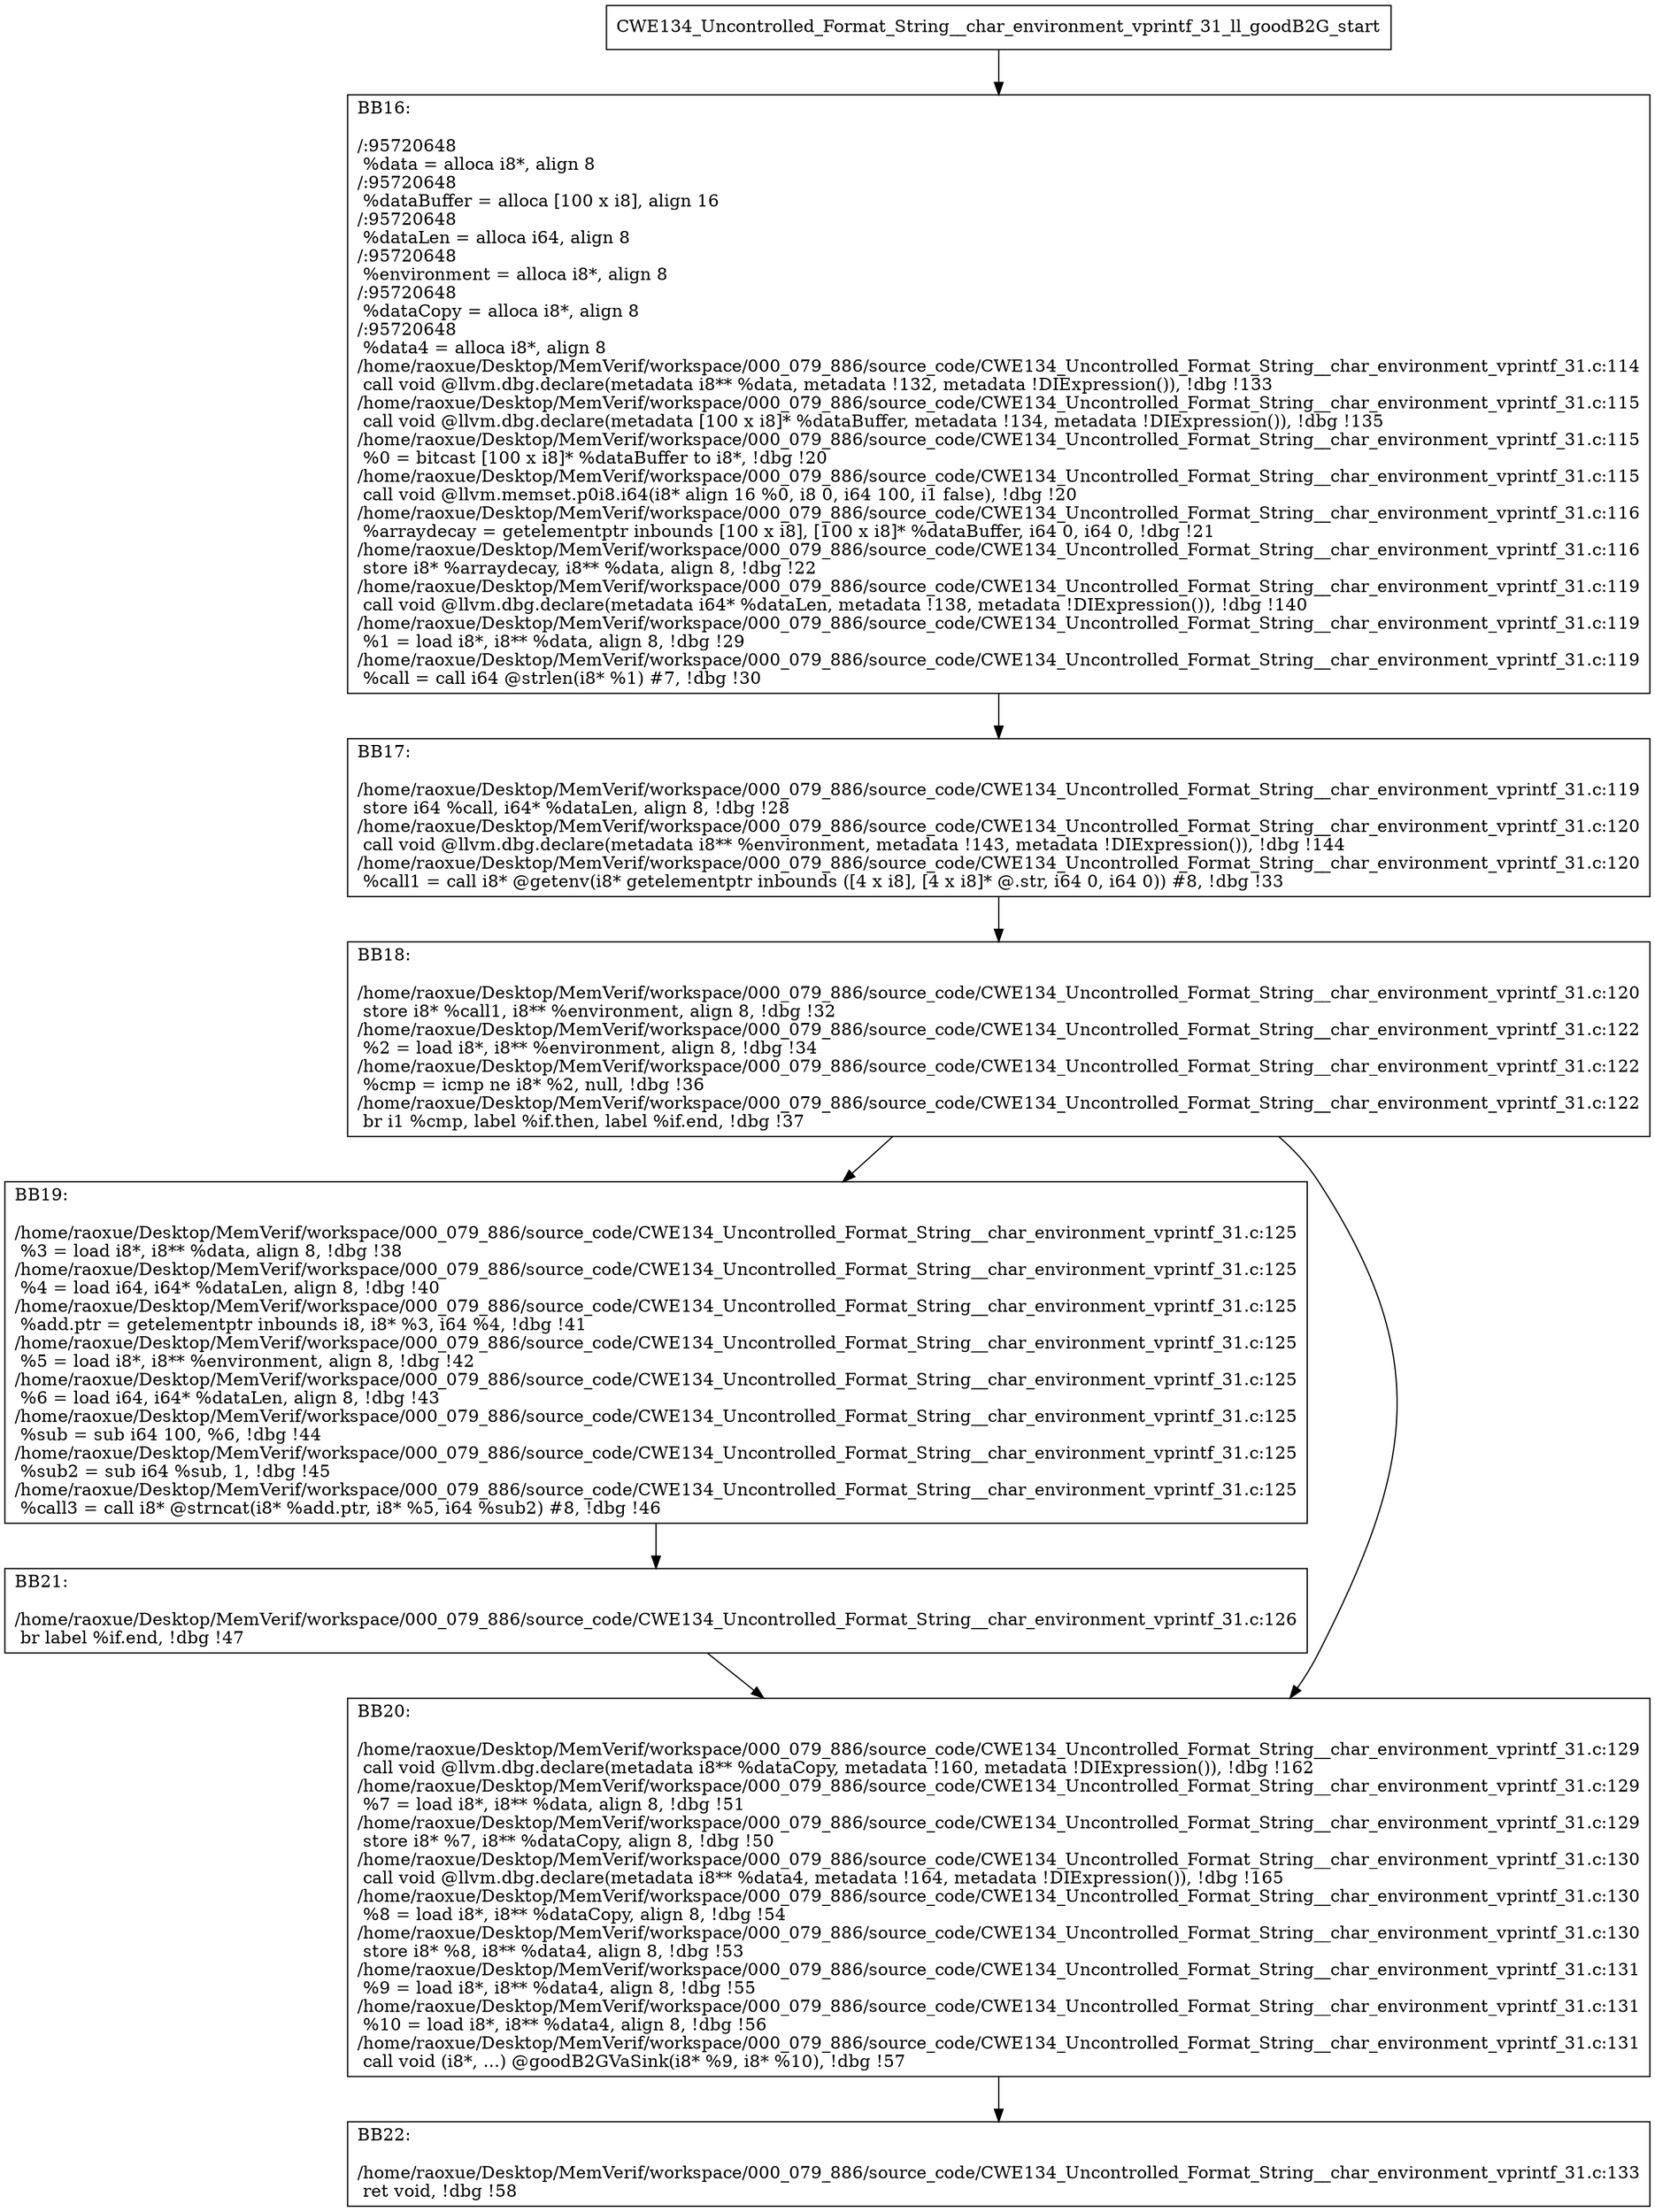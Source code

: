 digraph "CFG for'CWE134_Uncontrolled_Format_String__char_environment_vprintf_31_ll_goodB2G' function" {
	BBCWE134_Uncontrolled_Format_String__char_environment_vprintf_31_ll_goodB2G_start[shape=record,label="{CWE134_Uncontrolled_Format_String__char_environment_vprintf_31_ll_goodB2G_start}"];
	BBCWE134_Uncontrolled_Format_String__char_environment_vprintf_31_ll_goodB2G_start-> CWE134_Uncontrolled_Format_String__char_environment_vprintf_31_ll_goodB2GBB16;
	CWE134_Uncontrolled_Format_String__char_environment_vprintf_31_ll_goodB2GBB16 [shape=record, label="{BB16:\l\l/:95720648\l
  %data = alloca i8*, align 8\l
/:95720648\l
  %dataBuffer = alloca [100 x i8], align 16\l
/:95720648\l
  %dataLen = alloca i64, align 8\l
/:95720648\l
  %environment = alloca i8*, align 8\l
/:95720648\l
  %dataCopy = alloca i8*, align 8\l
/:95720648\l
  %data4 = alloca i8*, align 8\l
/home/raoxue/Desktop/MemVerif/workspace/000_079_886/source_code/CWE134_Uncontrolled_Format_String__char_environment_vprintf_31.c:114\l
  call void @llvm.dbg.declare(metadata i8** %data, metadata !132, metadata !DIExpression()), !dbg !133\l
/home/raoxue/Desktop/MemVerif/workspace/000_079_886/source_code/CWE134_Uncontrolled_Format_String__char_environment_vprintf_31.c:115\l
  call void @llvm.dbg.declare(metadata [100 x i8]* %dataBuffer, metadata !134, metadata !DIExpression()), !dbg !135\l
/home/raoxue/Desktop/MemVerif/workspace/000_079_886/source_code/CWE134_Uncontrolled_Format_String__char_environment_vprintf_31.c:115\l
  %0 = bitcast [100 x i8]* %dataBuffer to i8*, !dbg !20\l
/home/raoxue/Desktop/MemVerif/workspace/000_079_886/source_code/CWE134_Uncontrolled_Format_String__char_environment_vprintf_31.c:115\l
  call void @llvm.memset.p0i8.i64(i8* align 16 %0, i8 0, i64 100, i1 false), !dbg !20\l
/home/raoxue/Desktop/MemVerif/workspace/000_079_886/source_code/CWE134_Uncontrolled_Format_String__char_environment_vprintf_31.c:116\l
  %arraydecay = getelementptr inbounds [100 x i8], [100 x i8]* %dataBuffer, i64 0, i64 0, !dbg !21\l
/home/raoxue/Desktop/MemVerif/workspace/000_079_886/source_code/CWE134_Uncontrolled_Format_String__char_environment_vprintf_31.c:116\l
  store i8* %arraydecay, i8** %data, align 8, !dbg !22\l
/home/raoxue/Desktop/MemVerif/workspace/000_079_886/source_code/CWE134_Uncontrolled_Format_String__char_environment_vprintf_31.c:119\l
  call void @llvm.dbg.declare(metadata i64* %dataLen, metadata !138, metadata !DIExpression()), !dbg !140\l
/home/raoxue/Desktop/MemVerif/workspace/000_079_886/source_code/CWE134_Uncontrolled_Format_String__char_environment_vprintf_31.c:119\l
  %1 = load i8*, i8** %data, align 8, !dbg !29\l
/home/raoxue/Desktop/MemVerif/workspace/000_079_886/source_code/CWE134_Uncontrolled_Format_String__char_environment_vprintf_31.c:119\l
  %call = call i64 @strlen(i8* %1) #7, !dbg !30\l
}"];
	CWE134_Uncontrolled_Format_String__char_environment_vprintf_31_ll_goodB2GBB16-> CWE134_Uncontrolled_Format_String__char_environment_vprintf_31_ll_goodB2GBB17;
	CWE134_Uncontrolled_Format_String__char_environment_vprintf_31_ll_goodB2GBB17 [shape=record, label="{BB17:\l\l/home/raoxue/Desktop/MemVerif/workspace/000_079_886/source_code/CWE134_Uncontrolled_Format_String__char_environment_vprintf_31.c:119\l
  store i64 %call, i64* %dataLen, align 8, !dbg !28\l
/home/raoxue/Desktop/MemVerif/workspace/000_079_886/source_code/CWE134_Uncontrolled_Format_String__char_environment_vprintf_31.c:120\l
  call void @llvm.dbg.declare(metadata i8** %environment, metadata !143, metadata !DIExpression()), !dbg !144\l
/home/raoxue/Desktop/MemVerif/workspace/000_079_886/source_code/CWE134_Uncontrolled_Format_String__char_environment_vprintf_31.c:120\l
  %call1 = call i8* @getenv(i8* getelementptr inbounds ([4 x i8], [4 x i8]* @.str, i64 0, i64 0)) #8, !dbg !33\l
}"];
	CWE134_Uncontrolled_Format_String__char_environment_vprintf_31_ll_goodB2GBB17-> CWE134_Uncontrolled_Format_String__char_environment_vprintf_31_ll_goodB2GBB18;
	CWE134_Uncontrolled_Format_String__char_environment_vprintf_31_ll_goodB2GBB18 [shape=record, label="{BB18:\l\l/home/raoxue/Desktop/MemVerif/workspace/000_079_886/source_code/CWE134_Uncontrolled_Format_String__char_environment_vprintf_31.c:120\l
  store i8* %call1, i8** %environment, align 8, !dbg !32\l
/home/raoxue/Desktop/MemVerif/workspace/000_079_886/source_code/CWE134_Uncontrolled_Format_String__char_environment_vprintf_31.c:122\l
  %2 = load i8*, i8** %environment, align 8, !dbg !34\l
/home/raoxue/Desktop/MemVerif/workspace/000_079_886/source_code/CWE134_Uncontrolled_Format_String__char_environment_vprintf_31.c:122\l
  %cmp = icmp ne i8* %2, null, !dbg !36\l
/home/raoxue/Desktop/MemVerif/workspace/000_079_886/source_code/CWE134_Uncontrolled_Format_String__char_environment_vprintf_31.c:122\l
  br i1 %cmp, label %if.then, label %if.end, !dbg !37\l
}"];
	CWE134_Uncontrolled_Format_String__char_environment_vprintf_31_ll_goodB2GBB18-> CWE134_Uncontrolled_Format_String__char_environment_vprintf_31_ll_goodB2GBB19;
	CWE134_Uncontrolled_Format_String__char_environment_vprintf_31_ll_goodB2GBB18-> CWE134_Uncontrolled_Format_String__char_environment_vprintf_31_ll_goodB2GBB20;
	CWE134_Uncontrolled_Format_String__char_environment_vprintf_31_ll_goodB2GBB19 [shape=record, label="{BB19:\l\l/home/raoxue/Desktop/MemVerif/workspace/000_079_886/source_code/CWE134_Uncontrolled_Format_String__char_environment_vprintf_31.c:125\l
  %3 = load i8*, i8** %data, align 8, !dbg !38\l
/home/raoxue/Desktop/MemVerif/workspace/000_079_886/source_code/CWE134_Uncontrolled_Format_String__char_environment_vprintf_31.c:125\l
  %4 = load i64, i64* %dataLen, align 8, !dbg !40\l
/home/raoxue/Desktop/MemVerif/workspace/000_079_886/source_code/CWE134_Uncontrolled_Format_String__char_environment_vprintf_31.c:125\l
  %add.ptr = getelementptr inbounds i8, i8* %3, i64 %4, !dbg !41\l
/home/raoxue/Desktop/MemVerif/workspace/000_079_886/source_code/CWE134_Uncontrolled_Format_String__char_environment_vprintf_31.c:125\l
  %5 = load i8*, i8** %environment, align 8, !dbg !42\l
/home/raoxue/Desktop/MemVerif/workspace/000_079_886/source_code/CWE134_Uncontrolled_Format_String__char_environment_vprintf_31.c:125\l
  %6 = load i64, i64* %dataLen, align 8, !dbg !43\l
/home/raoxue/Desktop/MemVerif/workspace/000_079_886/source_code/CWE134_Uncontrolled_Format_String__char_environment_vprintf_31.c:125\l
  %sub = sub i64 100, %6, !dbg !44\l
/home/raoxue/Desktop/MemVerif/workspace/000_079_886/source_code/CWE134_Uncontrolled_Format_String__char_environment_vprintf_31.c:125\l
  %sub2 = sub i64 %sub, 1, !dbg !45\l
/home/raoxue/Desktop/MemVerif/workspace/000_079_886/source_code/CWE134_Uncontrolled_Format_String__char_environment_vprintf_31.c:125\l
  %call3 = call i8* @strncat(i8* %add.ptr, i8* %5, i64 %sub2) #8, !dbg !46\l
}"];
	CWE134_Uncontrolled_Format_String__char_environment_vprintf_31_ll_goodB2GBB19-> CWE134_Uncontrolled_Format_String__char_environment_vprintf_31_ll_goodB2GBB21;
	CWE134_Uncontrolled_Format_String__char_environment_vprintf_31_ll_goodB2GBB21 [shape=record, label="{BB21:\l\l/home/raoxue/Desktop/MemVerif/workspace/000_079_886/source_code/CWE134_Uncontrolled_Format_String__char_environment_vprintf_31.c:126\l
  br label %if.end, !dbg !47\l
}"];
	CWE134_Uncontrolled_Format_String__char_environment_vprintf_31_ll_goodB2GBB21-> CWE134_Uncontrolled_Format_String__char_environment_vprintf_31_ll_goodB2GBB20;
	CWE134_Uncontrolled_Format_String__char_environment_vprintf_31_ll_goodB2GBB20 [shape=record, label="{BB20:\l\l/home/raoxue/Desktop/MemVerif/workspace/000_079_886/source_code/CWE134_Uncontrolled_Format_String__char_environment_vprintf_31.c:129\l
  call void @llvm.dbg.declare(metadata i8** %dataCopy, metadata !160, metadata !DIExpression()), !dbg !162\l
/home/raoxue/Desktop/MemVerif/workspace/000_079_886/source_code/CWE134_Uncontrolled_Format_String__char_environment_vprintf_31.c:129\l
  %7 = load i8*, i8** %data, align 8, !dbg !51\l
/home/raoxue/Desktop/MemVerif/workspace/000_079_886/source_code/CWE134_Uncontrolled_Format_String__char_environment_vprintf_31.c:129\l
  store i8* %7, i8** %dataCopy, align 8, !dbg !50\l
/home/raoxue/Desktop/MemVerif/workspace/000_079_886/source_code/CWE134_Uncontrolled_Format_String__char_environment_vprintf_31.c:130\l
  call void @llvm.dbg.declare(metadata i8** %data4, metadata !164, metadata !DIExpression()), !dbg !165\l
/home/raoxue/Desktop/MemVerif/workspace/000_079_886/source_code/CWE134_Uncontrolled_Format_String__char_environment_vprintf_31.c:130\l
  %8 = load i8*, i8** %dataCopy, align 8, !dbg !54\l
/home/raoxue/Desktop/MemVerif/workspace/000_079_886/source_code/CWE134_Uncontrolled_Format_String__char_environment_vprintf_31.c:130\l
  store i8* %8, i8** %data4, align 8, !dbg !53\l
/home/raoxue/Desktop/MemVerif/workspace/000_079_886/source_code/CWE134_Uncontrolled_Format_String__char_environment_vprintf_31.c:131\l
  %9 = load i8*, i8** %data4, align 8, !dbg !55\l
/home/raoxue/Desktop/MemVerif/workspace/000_079_886/source_code/CWE134_Uncontrolled_Format_String__char_environment_vprintf_31.c:131\l
  %10 = load i8*, i8** %data4, align 8, !dbg !56\l
/home/raoxue/Desktop/MemVerif/workspace/000_079_886/source_code/CWE134_Uncontrolled_Format_String__char_environment_vprintf_31.c:131\l
  call void (i8*, ...) @goodB2GVaSink(i8* %9, i8* %10), !dbg !57\l
}"];
	CWE134_Uncontrolled_Format_String__char_environment_vprintf_31_ll_goodB2GBB20-> CWE134_Uncontrolled_Format_String__char_environment_vprintf_31_ll_goodB2GBB22;
	CWE134_Uncontrolled_Format_String__char_environment_vprintf_31_ll_goodB2GBB22 [shape=record, label="{BB22:\l\l/home/raoxue/Desktop/MemVerif/workspace/000_079_886/source_code/CWE134_Uncontrolled_Format_String__char_environment_vprintf_31.c:133\l
  ret void, !dbg !58\l
}"];
}
